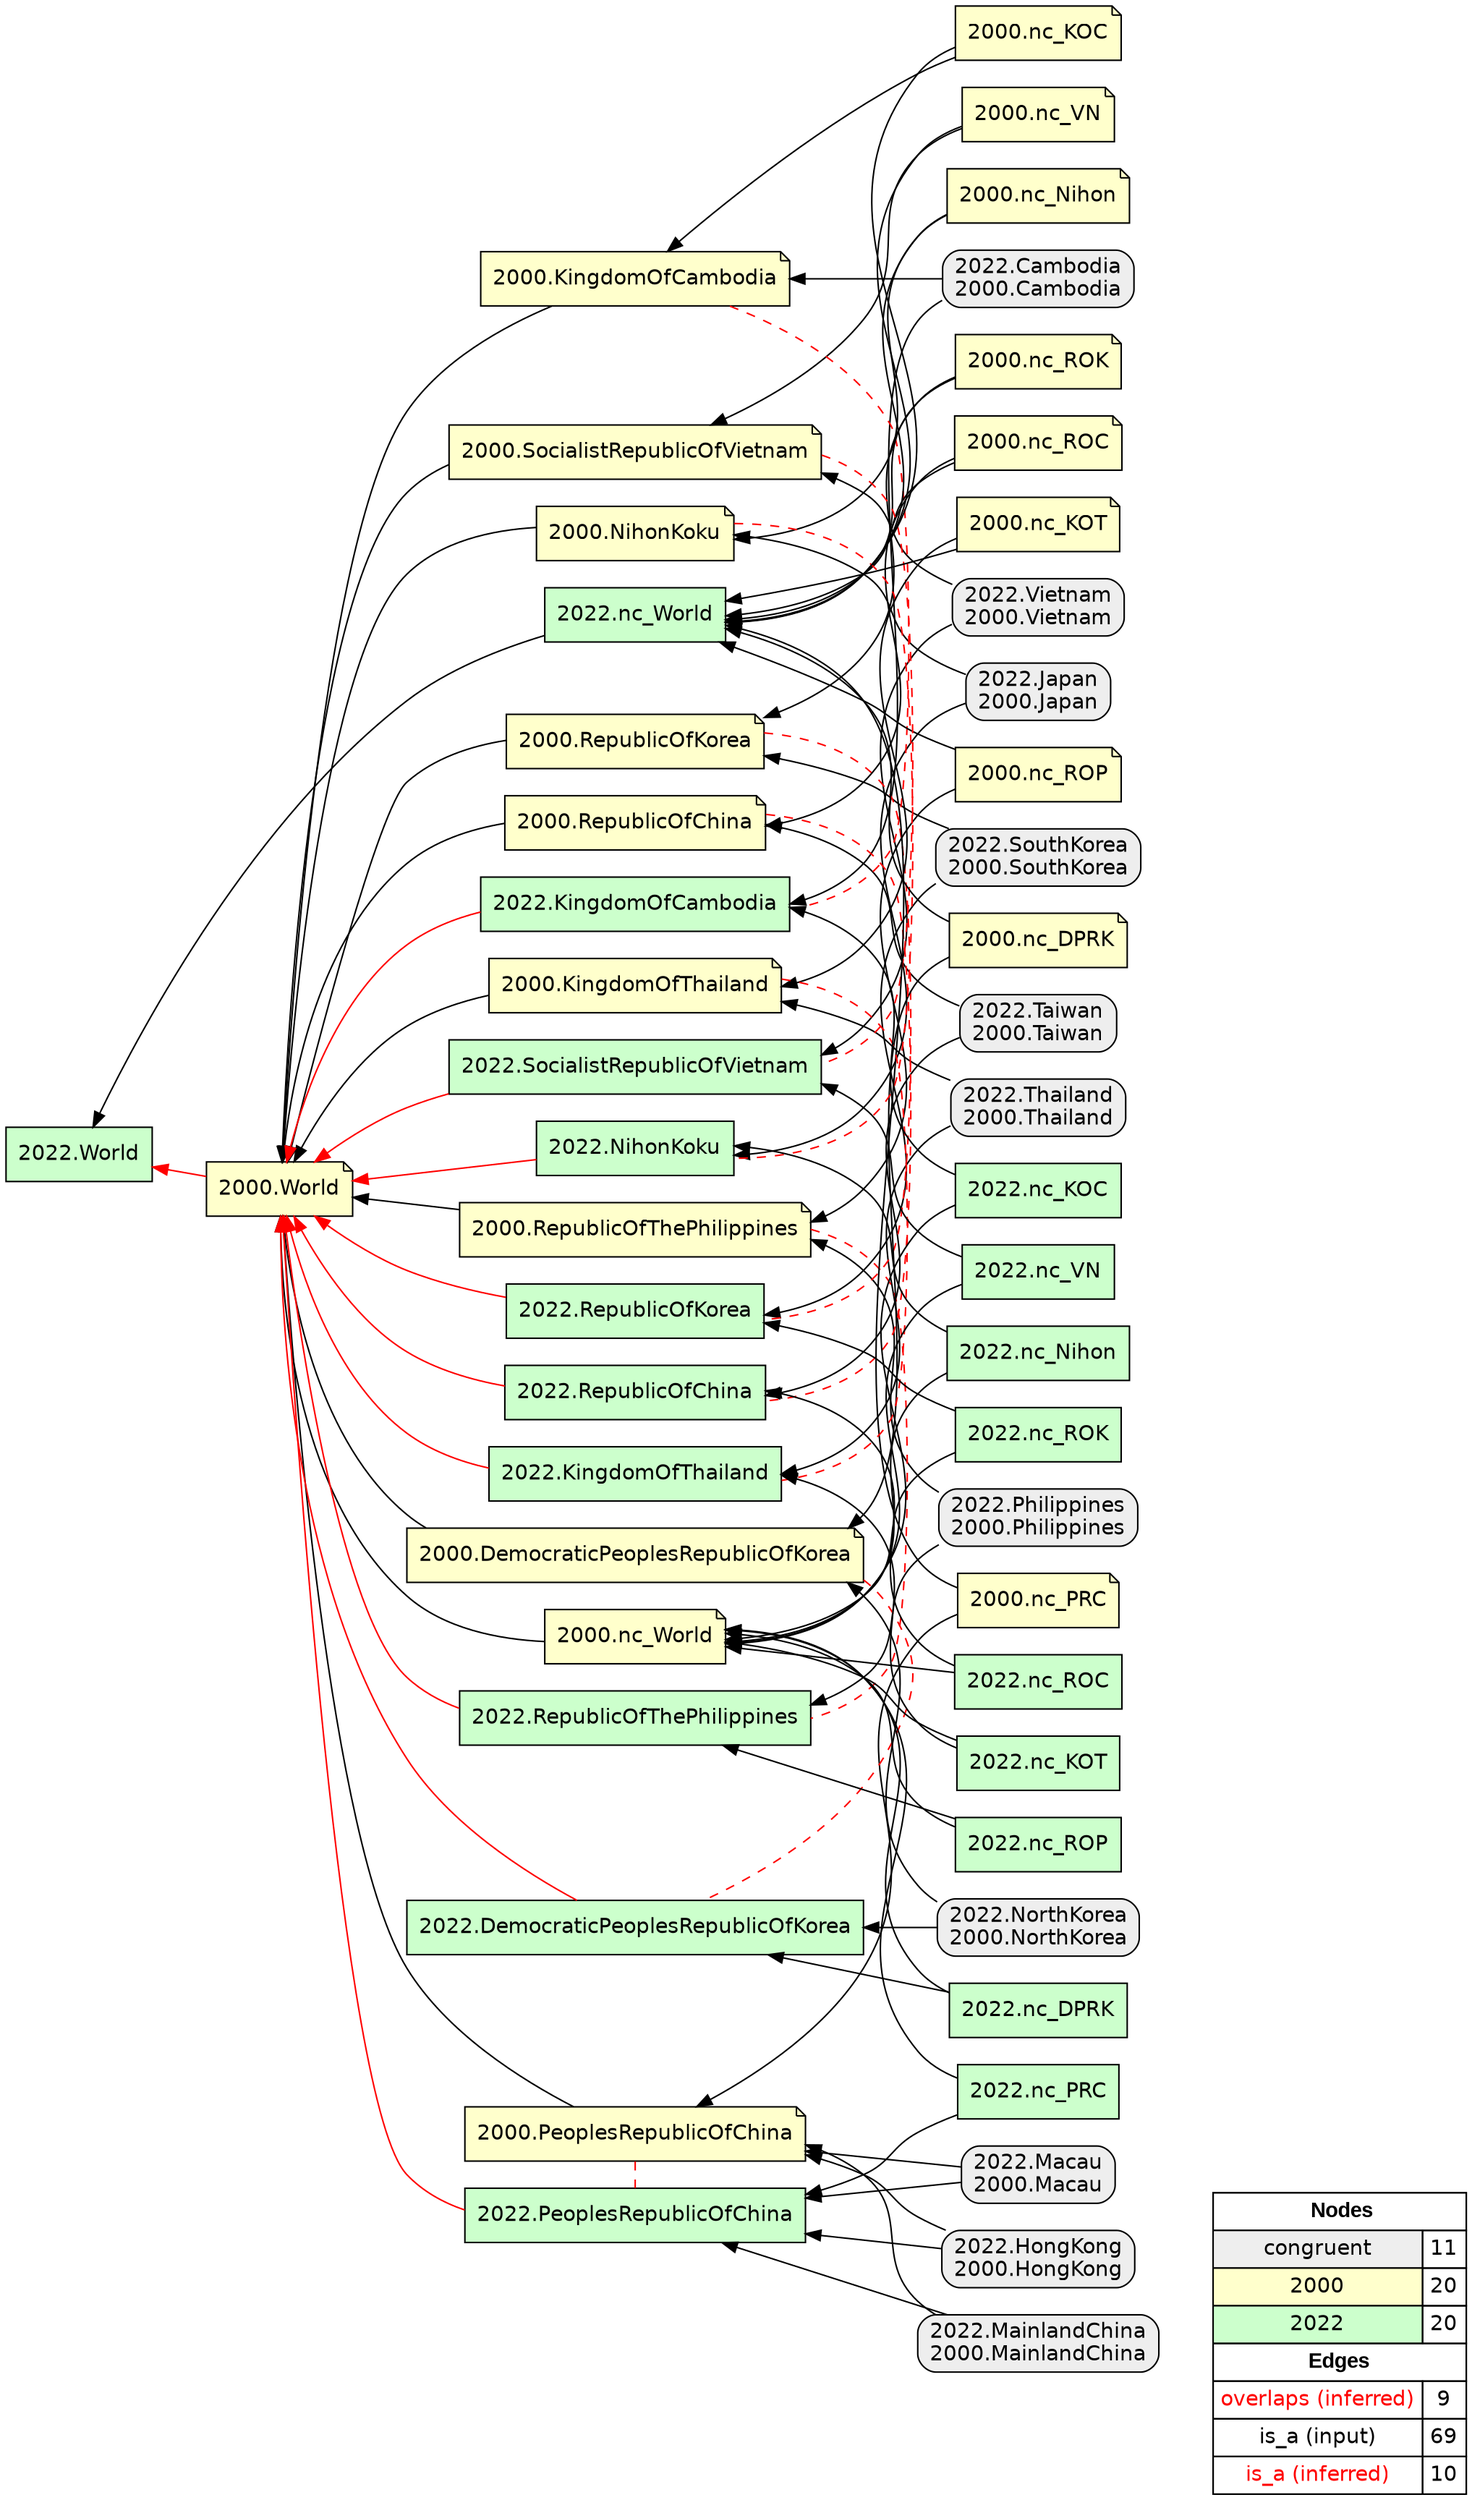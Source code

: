 digraph{
rankdir=RL
node[shape=box style="filled,rounded" fillcolor="#EEEEEE" fontname="helvetica"] 
"2022.Cambodia\n2000.Cambodia"
"2022.Thailand\n2000.Thailand"
"2022.Philippines\n2000.Philippines"
"2022.Japan\n2000.Japan"
"2022.HongKong\n2000.HongKong"
"2022.Taiwan\n2000.Taiwan"
"2022.MainlandChina\n2000.MainlandChina"
"2022.Macau\n2000.Macau"
"2022.Vietnam\n2000.Vietnam"
"2022.NorthKorea\n2000.NorthKorea"
"2022.SouthKorea\n2000.SouthKorea"
node[shape=note style=filled fillcolor="#FFFFCC" fontname="helvetica"] 
"2000.nc_VN"
"2000.World"
"2000.KingdomOfCambodia"
"2000.RepublicOfChina"
"2000.RepublicOfThePhilippines"
"2000.nc_Nihon"
"2000.RepublicOfKorea"
"2000.nc_ROP"
"2000.nc_ROK"
"2000.nc_ROC"
"2000.SocialistRepublicOfVietnam"
"2000.nc_DPRK"
"2000.NihonKoku"
"2000.nc_KOC"
"2000.nc_KOT"
"2000.nc_PRC"
"2000.PeoplesRepublicOfChina"
"2000.DemocraticPeoplesRepublicOfKorea"
"2000.nc_World"
"2000.KingdomOfThailand"
node[shape=box style=filled fillcolor="#CCFFCC" fontname="helvetica"] 
"2022.nc_Nihon"
"2022.nc_VN"
"2022.SocialistRepublicOfVietnam"
"2022.RepublicOfKorea"
"2022.DemocraticPeoplesRepublicOfKorea"
"2022.nc_ROK"
"2022.nc_World"
"2022.PeoplesRepublicOfChina"
"2022.nc_ROC"
"2022.RepublicOfChina"
"2022.nc_KOT"
"2022.RepublicOfThePhilippines"
"2022.nc_DPRK"
"2022.NihonKoku"
"2022.World"
"2022.KingdomOfThailand"
"2022.nc_PRC"
"2022.nc_KOC"
"2022.nc_ROP"
"2022.KingdomOfCambodia"
edge[arrowhead=none style=dashed color="#FF0000" constraint=false penwidth=1]
"2000.RepublicOfThePhilippines" -> "2022.RepublicOfThePhilippines"
"2000.RepublicOfKorea" -> "2022.RepublicOfKorea"
"2000.RepublicOfChina" -> "2022.RepublicOfChina"
"2000.SocialistRepublicOfVietnam" -> "2022.SocialistRepublicOfVietnam"
"2000.PeoplesRepublicOfChina" -> "2022.PeoplesRepublicOfChina"
"2000.NihonKoku" -> "2022.NihonKoku"
"2000.KingdomOfThailand" -> "2022.KingdomOfThailand"
"2000.DemocraticPeoplesRepublicOfKorea" -> "2022.DemocraticPeoplesRepublicOfKorea"
"2000.KingdomOfCambodia" -> "2022.KingdomOfCambodia"
edge[arrowhead=normal style=dotted color="#000000" constraint=true penwidth=1]
edge[arrowhead=normal style=solid color="#000000" constraint=true penwidth=1]
"2022.Macau\n2000.Macau" -> "2000.PeoplesRepublicOfChina"
"2022.Philippines\n2000.Philippines" -> "2000.RepublicOfThePhilippines"
"2022.nc_DPRK" -> "2022.DemocraticPeoplesRepublicOfKorea"
"2022.nc_VN" -> "2022.SocialistRepublicOfVietnam"
"2022.Taiwan\n2000.Taiwan" -> "2022.RepublicOfChina"
"2000.nc_ROK" -> "2000.RepublicOfKorea"
"2022.Taiwan\n2000.Taiwan" -> "2000.RepublicOfChina"
"2000.nc_KOC" -> "2000.KingdomOfCambodia"
"2022.nc_ROC" -> "2022.RepublicOfChina"
"2022.Japan\n2000.Japan" -> "2000.NihonKoku"
"2022.NorthKorea\n2000.NorthKorea" -> "2000.DemocraticPeoplesRepublicOfKorea"
"2022.nc_ROK" -> "2022.RepublicOfKorea"
"2022.HongKong\n2000.HongKong" -> "2000.PeoplesRepublicOfChina"
"2000.nc_ROP" -> "2022.nc_World"
"2022.nc_Nihon" -> "2022.NihonKoku"
"2000.nc_KOT" -> "2022.nc_World"
"2022.SouthKorea\n2000.SouthKorea" -> "2022.RepublicOfKorea"
"2022.MainlandChina\n2000.MainlandChina" -> "2022.PeoplesRepublicOfChina"
"2022.nc_KOT" -> "2022.KingdomOfThailand"
"2000.RepublicOfThePhilippines" -> "2000.World"
"2022.NorthKorea\n2000.NorthKorea" -> "2022.DemocraticPeoplesRepublicOfKorea"
"2000.nc_ROC" -> "2000.RepublicOfChina"
"2022.nc_KOT" -> "2000.nc_World"
"2000.nc_DPRK" -> "2022.nc_World"
"2022.Thailand\n2000.Thailand" -> "2022.KingdomOfThailand"
"2000.nc_VN" -> "2000.SocialistRepublicOfVietnam"
"2022.Cambodia\n2000.Cambodia" -> "2000.KingdomOfCambodia"
"2022.Philippines\n2000.Philippines" -> "2022.RepublicOfThePhilippines"
"2000.nc_Nihon" -> "2022.nc_World"
"2000.nc_VN" -> "2022.nc_World"
"2022.Japan\n2000.Japan" -> "2022.NihonKoku"
"2022.SouthKorea\n2000.SouthKorea" -> "2000.RepublicOfKorea"
"2000.nc_PRC" -> "2022.nc_World"
"2000.nc_DPRK" -> "2000.DemocraticPeoplesRepublicOfKorea"
"2022.nc_KOC" -> "2000.nc_World"
"2000.PeoplesRepublicOfChina" -> "2000.World"
"2022.nc_ROC" -> "2000.nc_World"
"2000.nc_PRC" -> "2000.PeoplesRepublicOfChina"
"2000.nc_KOC" -> "2022.nc_World"
"2000.SocialistRepublicOfVietnam" -> "2000.World"
"2000.nc_ROC" -> "2022.nc_World"
"2022.nc_ROP" -> "2022.RepublicOfThePhilippines"
"2022.nc_ROK" -> "2000.nc_World"
"2000.RepublicOfChina" -> "2000.World"
"2000.nc_KOT" -> "2000.KingdomOfThailand"
"2000.RepublicOfKorea" -> "2000.World"
"2022.nc_ROP" -> "2000.nc_World"
"2022.nc_World" -> "2022.World"
"2022.HongKong\n2000.HongKong" -> "2022.PeoplesRepublicOfChina"
"2022.Vietnam\n2000.Vietnam" -> "2000.SocialistRepublicOfVietnam"
"2022.Vietnam\n2000.Vietnam" -> "2022.SocialistRepublicOfVietnam"
"2000.NihonKoku" -> "2000.World"
"2022.nc_VN" -> "2000.nc_World"
"2022.nc_DPRK" -> "2000.nc_World"
"2022.Cambodia\n2000.Cambodia" -> "2022.KingdomOfCambodia"
"2022.nc_Nihon" -> "2000.nc_World"
"2000.nc_Nihon" -> "2000.NihonKoku"
"2022.MainlandChina\n2000.MainlandChina" -> "2000.PeoplesRepublicOfChina"
"2000.nc_ROP" -> "2000.RepublicOfThePhilippines"
"2022.Thailand\n2000.Thailand" -> "2000.KingdomOfThailand"
"2000.nc_World" -> "2000.World"
"2022.Macau\n2000.Macau" -> "2022.PeoplesRepublicOfChina"
"2000.KingdomOfCambodia" -> "2000.World"
"2000.KingdomOfThailand" -> "2000.World"
"2022.nc_PRC" -> "2000.nc_World"
"2022.nc_KOC" -> "2022.KingdomOfCambodia"
"2000.DemocraticPeoplesRepublicOfKorea" -> "2000.World"
"2022.nc_PRC" -> "2022.PeoplesRepublicOfChina"
"2000.nc_ROK" -> "2022.nc_World"
edge[arrowhead=normal style=solid color="#FF0000" constraint=true penwidth=1]
"2022.KingdomOfCambodia" -> "2000.World"
"2022.RepublicOfThePhilippines" -> "2000.World"
"2022.KingdomOfThailand" -> "2000.World"
"2022.RepublicOfChina" -> "2000.World"
"2022.PeoplesRepublicOfChina" -> "2000.World"
"2022.SocialistRepublicOfVietnam" -> "2000.World"
"2022.NihonKoku" -> "2000.World"
"2000.World" -> "2022.World"
"2022.RepublicOfKorea" -> "2000.World"
"2022.DemocraticPeoplesRepublicOfKorea" -> "2000.World"
node[shape=box] 
{rank=source Legend [fillcolor= white margin=0 label=< 
 <TABLE BORDER="0" CELLBORDER="1" CELLSPACING="0" CELLPADDING="4"> 
<TR> <TD COLSPAN="2"><font face="Arial Black"> Nodes</font></TD> </TR> 
<TR> 
 <TD bgcolor="#EEEEEE" fontname="helvetica">congruent</TD> 
 <TD>11</TD> 
 </TR> 
<TR> 
 <TD bgcolor="#FFFFCC" fontname="helvetica">2000</TD> 
 <TD>20</TD> 
 </TR> 
<TR> 
 <TD bgcolor="#CCFFCC" fontname="helvetica">2022</TD> 
 <TD>20</TD> 
 </TR> 
<TR> <TD COLSPAN="2"><font face = "Arial Black"> Edges </font></TD> </TR> 
<TR> 
 <TD><font color ="#FF0000">overlaps (inferred)</font></TD><TD>9</TD>
</TR>
<TR> 
 <TD><font color ="#000000">is_a (input)</font></TD><TD>69</TD>
</TR>
<TR> 
 <TD><font color ="#FF0000">is_a (inferred)</font></TD><TD>10</TD>
</TR>
</TABLE> 
 >] } 
}